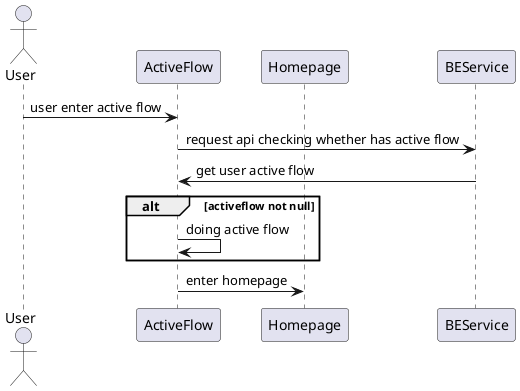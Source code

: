 @startuml

actor User as U
participant ActiveFlow as A
participant Homepage as H
participant BEService as B

U->A: user enter active flow

A->B: request api checking whether has active flow
B->A: get user active flow
alt activeflow not null
A->A: doing active flow
end
A->H: enter homepage

@enduml